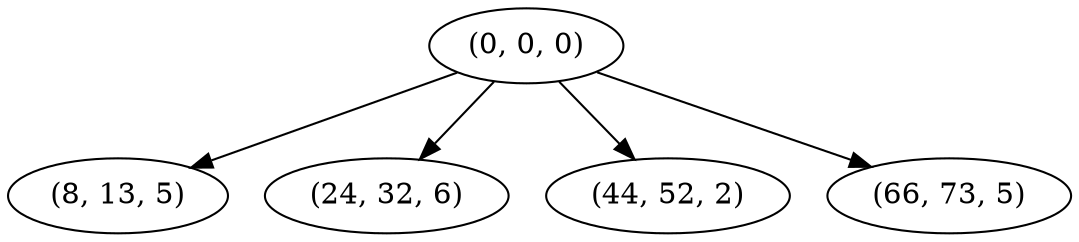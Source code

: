 digraph tree {
    "(0, 0, 0)";
    "(8, 13, 5)";
    "(24, 32, 6)";
    "(44, 52, 2)";
    "(66, 73, 5)";
    "(0, 0, 0)" -> "(8, 13, 5)";
    "(0, 0, 0)" -> "(24, 32, 6)";
    "(0, 0, 0)" -> "(44, 52, 2)";
    "(0, 0, 0)" -> "(66, 73, 5)";
}
